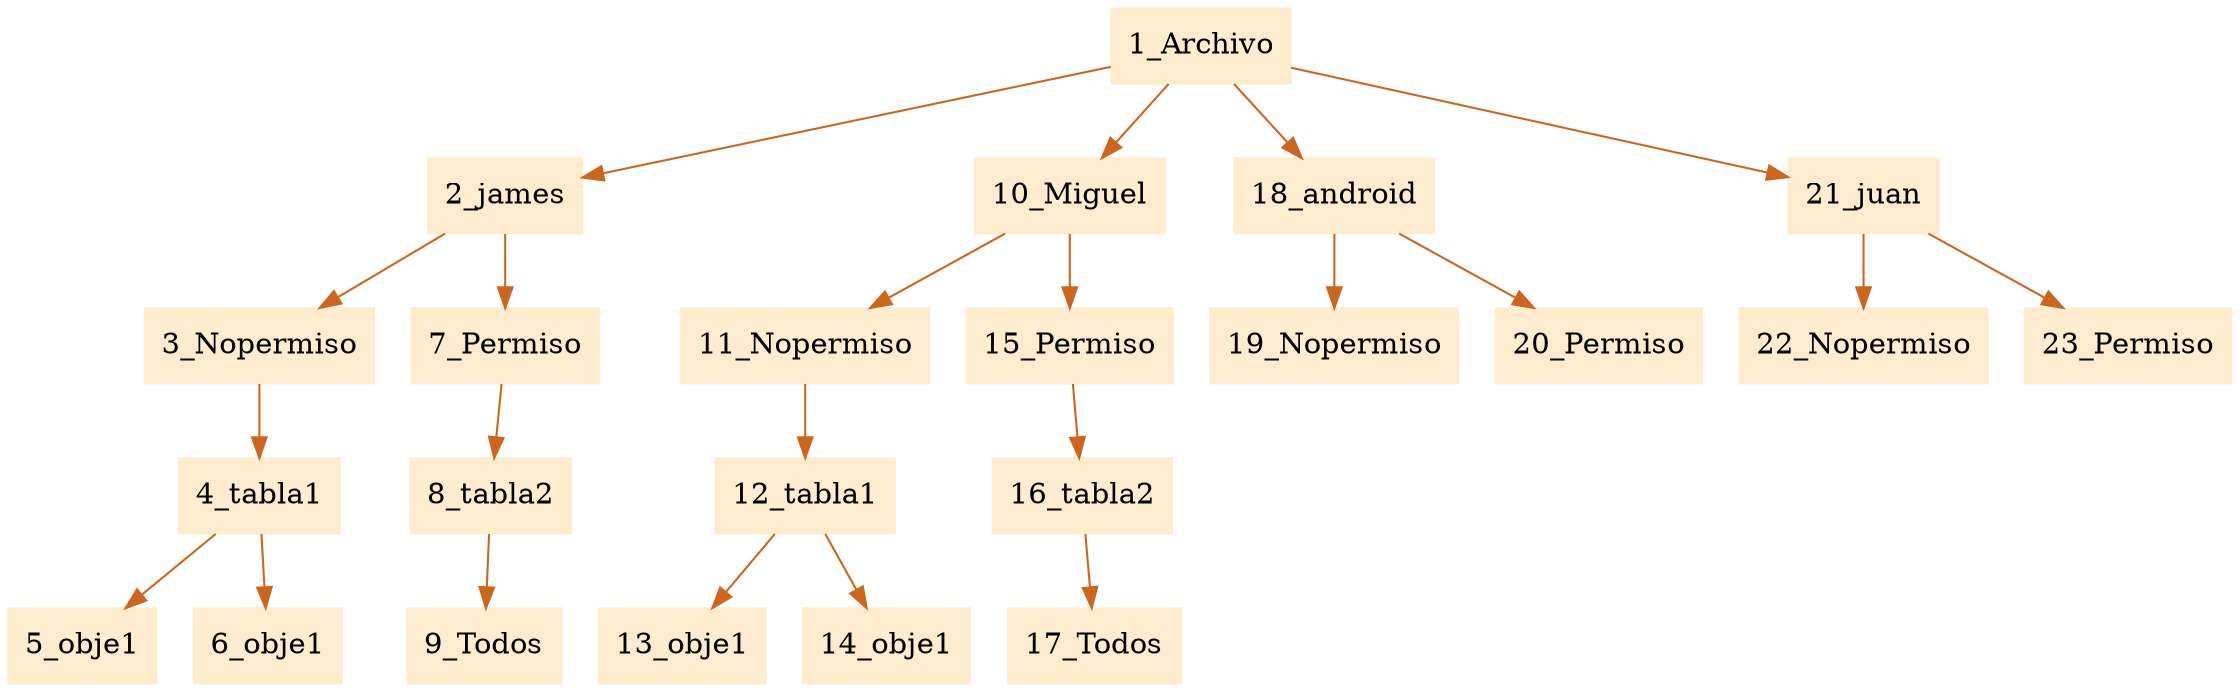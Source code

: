 digraph G {node[shape=box, style=filled, color=blanchedalmond]; edge[color=chocolate3];rankdir=UD 

"1_Archivo"->"2_james""2_james"->"3_Nopermiso""3_Nopermiso"->"4_tabla1""4_tabla1"->"5_obje1""4_tabla1"->"6_obje1""2_james"->"7_Permiso""7_Permiso"->"8_tabla2""8_tabla2"->"9_Todos""1_Archivo"->"10_Miguel""10_Miguel"->"11_Nopermiso""11_Nopermiso"->"12_tabla1""12_tabla1"->"13_obje1""12_tabla1"->"14_obje1""10_Miguel"->"15_Permiso""15_Permiso"->"16_tabla2""16_tabla2"->"17_Todos""1_Archivo"->"18_android""18_android"->"19_Nopermiso""18_android"->"20_Permiso""1_Archivo"->"21_juan""21_juan"->"22_Nopermiso""21_juan"->"23_Permiso"

}

